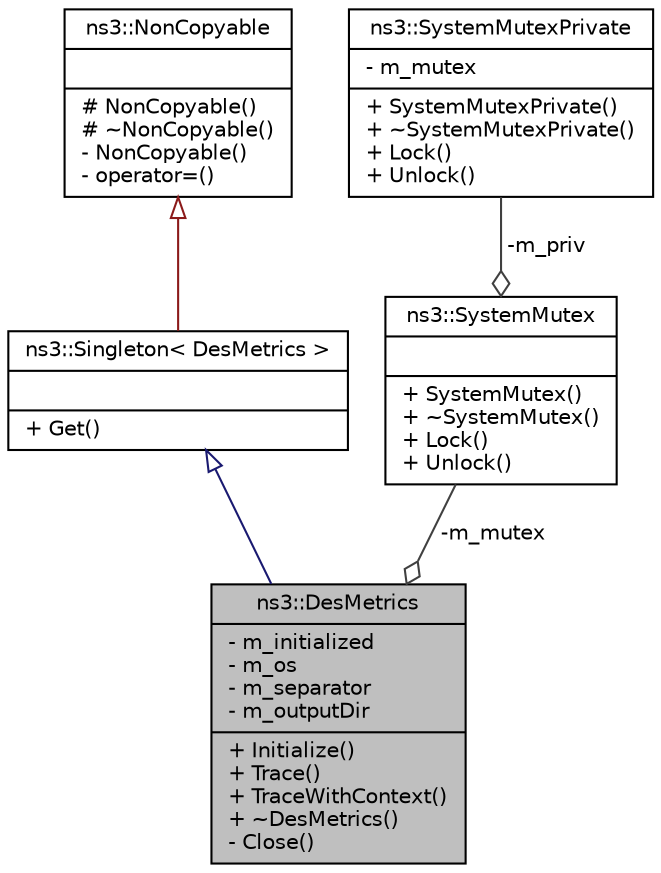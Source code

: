 digraph "ns3::DesMetrics"
{
  edge [fontname="Helvetica",fontsize="10",labelfontname="Helvetica",labelfontsize="10"];
  node [fontname="Helvetica",fontsize="10",shape=record];
  Node1 [label="{ns3::DesMetrics\n|- m_initialized\l- m_os\l- m_separator\l- m_outputDir\l|+ Initialize()\l+ Trace()\l+ TraceWithContext()\l+ ~DesMetrics()\l- Close()\l}",height=0.2,width=0.4,color="black", fillcolor="grey75", style="filled", fontcolor="black"];
  Node2 -> Node1 [dir="back",color="midnightblue",fontsize="10",style="solid",arrowtail="onormal"];
  Node2 [label="{ns3::Singleton\< DesMetrics \>\n||+ Get()\l}",height=0.2,width=0.4,color="black", fillcolor="white", style="filled",URL="$d8/d77/classns3_1_1Singleton.html"];
  Node3 -> Node2 [dir="back",color="firebrick4",fontsize="10",style="solid",arrowtail="onormal"];
  Node3 [label="{ns3::NonCopyable\n||# NonCopyable()\l# ~NonCopyable()\l- NonCopyable()\l- operator=()\l}",height=0.2,width=0.4,color="black", fillcolor="white", style="filled",URL="$da/dd1/classns3_1_1NonCopyable.html"];
  Node4 -> Node1 [color="grey25",fontsize="10",style="solid",label=" -m_mutex" ,arrowhead="odiamond"];
  Node4 [label="{ns3::SystemMutex\n||+ SystemMutex()\l+ ~SystemMutex()\l+ Lock()\l+ Unlock()\l}",height=0.2,width=0.4,color="black", fillcolor="white", style="filled",URL="$da/dac/classns3_1_1SystemMutex.html",tooltip="A class which provides a relatively platform-independent Mutual Exclusion thread synchronization prim..."];
  Node5 -> Node4 [color="grey25",fontsize="10",style="solid",label=" -m_priv" ,arrowhead="odiamond"];
  Node5 [label="{ns3::SystemMutexPrivate\n|- m_mutex\l|+ SystemMutexPrivate()\l+ ~SystemMutexPrivate()\l+ Lock()\l+ Unlock()\l}",height=0.2,width=0.4,color="black", fillcolor="white", style="filled",URL="$dd/ddb/classns3_1_1SystemMutexPrivate.html"];
}
